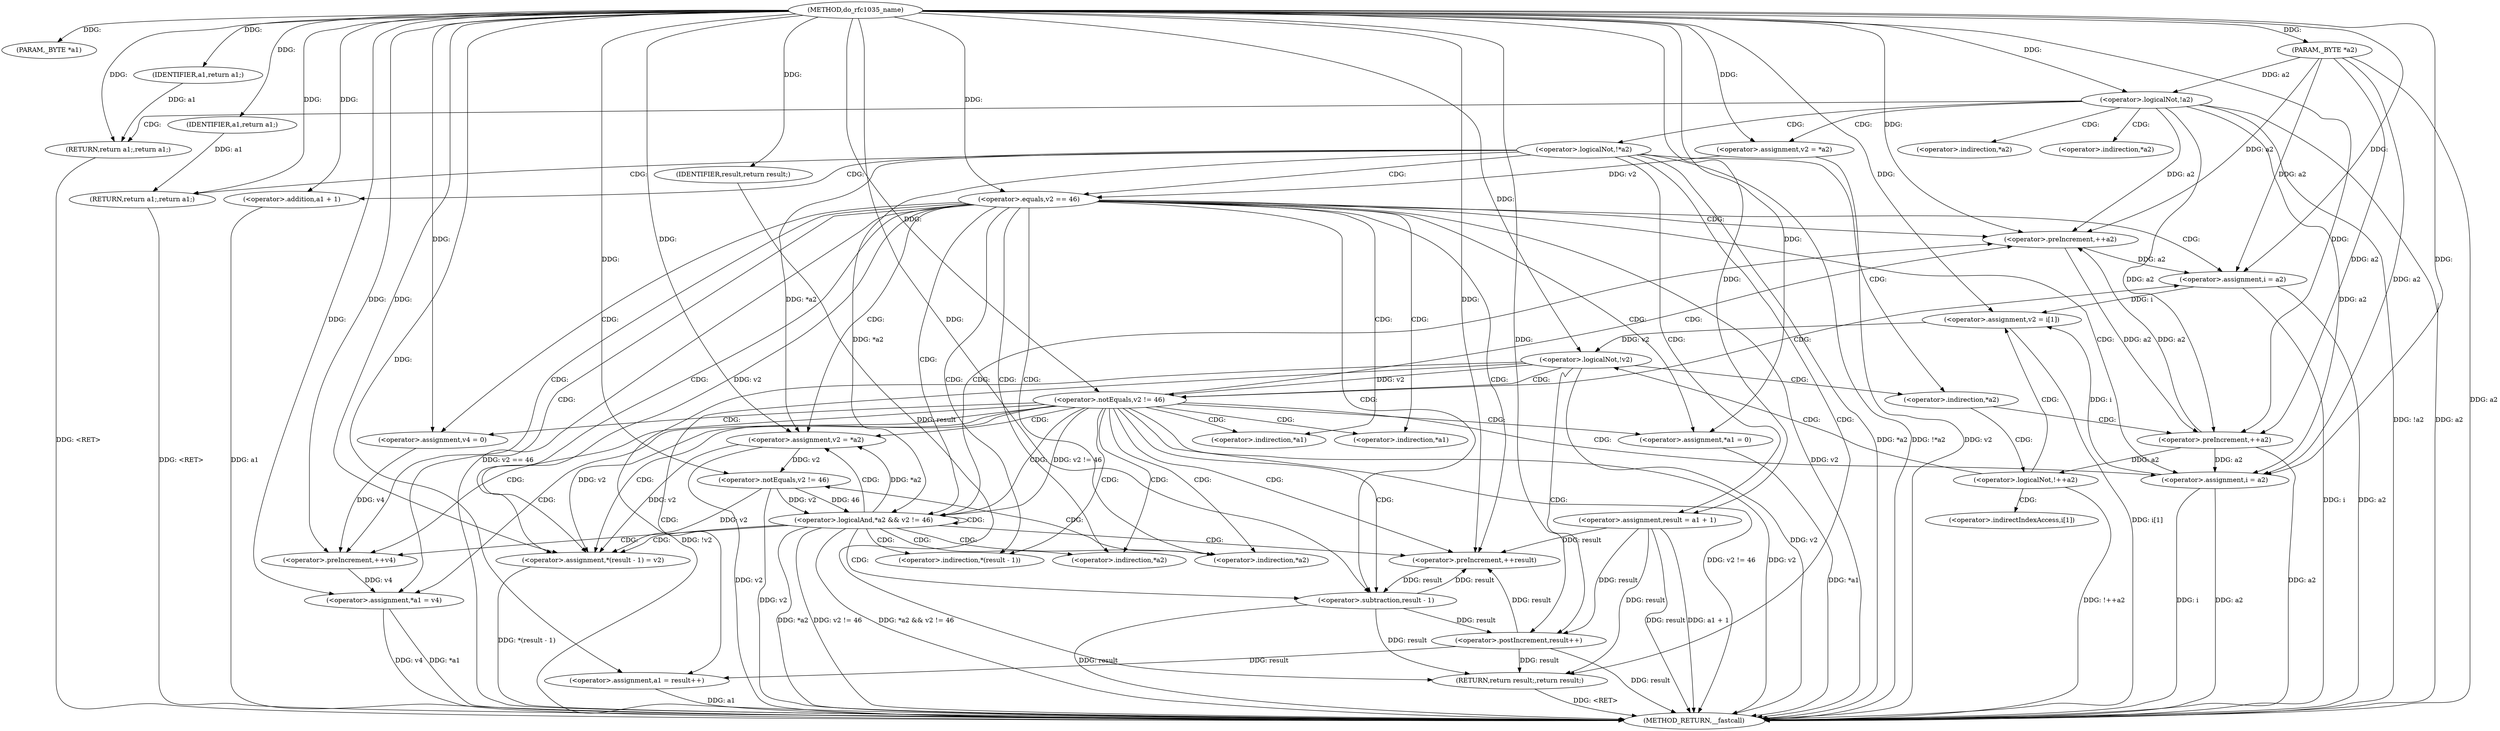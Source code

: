 digraph do_rfc1035_name {  
"1000105" [label = "(METHOD,do_rfc1035_name)" ]
"1000210" [label = "(METHOD_RETURN,__fastcall)" ]
"1000106" [label = "(PARAM,_BYTE *a1)" ]
"1000107" [label = "(PARAM,_BYTE *a2)" ]
"1000114" [label = "(<operator>.logicalNot,!a2)" ]
"1000116" [label = "(RETURN,return a1;,return a1;)" ]
"1000117" [label = "(IDENTIFIER,a1,return a1;)" ]
"1000118" [label = "(<operator>.assignment,v2 = *a2)" ]
"1000123" [label = "(<operator>.logicalNot,!*a2)" ]
"1000126" [label = "(RETURN,return a1;,return a1;)" ]
"1000127" [label = "(IDENTIFIER,a1,return a1;)" ]
"1000128" [label = "(<operator>.assignment,result = a1 + 1)" ]
"1000130" [label = "(<operator>.addition,a1 + 1)" ]
"1000134" [label = "(<operator>.equals,v2 == 46)" ]
"1000139" [label = "(<operator>.assignment,v4 = 0)" ]
"1000144" [label = "(<operator>.preIncrement,++result)" ]
"1000146" [label = "(<operator>.preIncrement,++a2)" ]
"1000148" [label = "(<operator>.assignment,*(result - 1) = v2)" ]
"1000150" [label = "(<operator>.subtraction,result - 1)" ]
"1000154" [label = "(<operator>.assignment,v2 = *a2)" ]
"1000158" [label = "(<operator>.preIncrement,++v4)" ]
"1000160" [label = "(<operator>.logicalAnd,*a2 && v2 != 46)" ]
"1000163" [label = "(<operator>.notEquals,v2 != 46)" ]
"1000166" [label = "(<operator>.assignment,*a1 = v4)" ]
"1000171" [label = "(<operator>.assignment,i = a2)" ]
"1000176" [label = "(<operator>.assignment,*a1 = 0)" ]
"1000182" [label = "(<operator>.logicalNot,!++a2)" ]
"1000183" [label = "(<operator>.preIncrement,++a2)" ]
"1000186" [label = "(<operator>.assignment,v2 = i[1])" ]
"1000192" [label = "(<operator>.logicalNot,!v2)" ]
"1000195" [label = "(<operator>.assignment,a1 = result++)" ]
"1000197" [label = "(<operator>.postIncrement,result++)" ]
"1000200" [label = "(<operator>.notEquals,v2 != 46)" ]
"1000205" [label = "(<operator>.assignment,i = a2)" ]
"1000208" [label = "(RETURN,return result;,return result;)" ]
"1000209" [label = "(IDENTIFIER,result,return result;)" ]
"1000120" [label = "(<operator>.indirection,*a2)" ]
"1000124" [label = "(<operator>.indirection,*a2)" ]
"1000149" [label = "(<operator>.indirection,*(result - 1))" ]
"1000156" [label = "(<operator>.indirection,*a2)" ]
"1000161" [label = "(<operator>.indirection,*a2)" ]
"1000167" [label = "(<operator>.indirection,*a1)" ]
"1000174" [label = "(<operator>.indirection,*a2)" ]
"1000177" [label = "(<operator>.indirection,*a1)" ]
"1000188" [label = "(<operator>.indirectIndexAccess,i[1])" ]
  "1000126" -> "1000210"  [ label = "DDG: <RET>"] 
  "1000116" -> "1000210"  [ label = "DDG: <RET>"] 
  "1000123" -> "1000210"  [ label = "DDG: *a2"] 
  "1000118" -> "1000210"  [ label = "DDG: v2"] 
  "1000205" -> "1000210"  [ label = "DDG: a2"] 
  "1000197" -> "1000210"  [ label = "DDG: result"] 
  "1000114" -> "1000210"  [ label = "DDG: !a2"] 
  "1000163" -> "1000210"  [ label = "DDG: v2"] 
  "1000166" -> "1000210"  [ label = "DDG: *a1"] 
  "1000160" -> "1000210"  [ label = "DDG: *a2"] 
  "1000107" -> "1000210"  [ label = "DDG: a2"] 
  "1000200" -> "1000210"  [ label = "DDG: v2 != 46"] 
  "1000160" -> "1000210"  [ label = "DDG: v2 != 46"] 
  "1000183" -> "1000210"  [ label = "DDG: a2"] 
  "1000134" -> "1000210"  [ label = "DDG: v2 == 46"] 
  "1000128" -> "1000210"  [ label = "DDG: a1 + 1"] 
  "1000148" -> "1000210"  [ label = "DDG: *(result - 1)"] 
  "1000182" -> "1000210"  [ label = "DDG: !++a2"] 
  "1000154" -> "1000210"  [ label = "DDG: v2"] 
  "1000114" -> "1000210"  [ label = "DDG: a2"] 
  "1000192" -> "1000210"  [ label = "DDG: v2"] 
  "1000130" -> "1000210"  [ label = "DDG: a1"] 
  "1000186" -> "1000210"  [ label = "DDG: i[1]"] 
  "1000134" -> "1000210"  [ label = "DDG: v2"] 
  "1000192" -> "1000210"  [ label = "DDG: !v2"] 
  "1000200" -> "1000210"  [ label = "DDG: v2"] 
  "1000205" -> "1000210"  [ label = "DDG: i"] 
  "1000176" -> "1000210"  [ label = "DDG: *a1"] 
  "1000195" -> "1000210"  [ label = "DDG: a1"] 
  "1000166" -> "1000210"  [ label = "DDG: v4"] 
  "1000171" -> "1000210"  [ label = "DDG: a2"] 
  "1000128" -> "1000210"  [ label = "DDG: result"] 
  "1000160" -> "1000210"  [ label = "DDG: *a2 && v2 != 46"] 
  "1000171" -> "1000210"  [ label = "DDG: i"] 
  "1000123" -> "1000210"  [ label = "DDG: !*a2"] 
  "1000150" -> "1000210"  [ label = "DDG: result"] 
  "1000208" -> "1000210"  [ label = "DDG: <RET>"] 
  "1000105" -> "1000106"  [ label = "DDG: "] 
  "1000105" -> "1000107"  [ label = "DDG: "] 
  "1000107" -> "1000114"  [ label = "DDG: a2"] 
  "1000105" -> "1000114"  [ label = "DDG: "] 
  "1000117" -> "1000116"  [ label = "DDG: a1"] 
  "1000105" -> "1000116"  [ label = "DDG: "] 
  "1000105" -> "1000117"  [ label = "DDG: "] 
  "1000105" -> "1000118"  [ label = "DDG: "] 
  "1000127" -> "1000126"  [ label = "DDG: a1"] 
  "1000105" -> "1000126"  [ label = "DDG: "] 
  "1000105" -> "1000127"  [ label = "DDG: "] 
  "1000105" -> "1000128"  [ label = "DDG: "] 
  "1000105" -> "1000130"  [ label = "DDG: "] 
  "1000118" -> "1000134"  [ label = "DDG: v2"] 
  "1000105" -> "1000134"  [ label = "DDG: "] 
  "1000105" -> "1000139"  [ label = "DDG: "] 
  "1000197" -> "1000144"  [ label = "DDG: result"] 
  "1000128" -> "1000144"  [ label = "DDG: result"] 
  "1000150" -> "1000144"  [ label = "DDG: result"] 
  "1000105" -> "1000144"  [ label = "DDG: "] 
  "1000183" -> "1000146"  [ label = "DDG: a2"] 
  "1000114" -> "1000146"  [ label = "DDG: a2"] 
  "1000107" -> "1000146"  [ label = "DDG: a2"] 
  "1000105" -> "1000146"  [ label = "DDG: "] 
  "1000163" -> "1000148"  [ label = "DDG: v2"] 
  "1000154" -> "1000148"  [ label = "DDG: v2"] 
  "1000134" -> "1000148"  [ label = "DDG: v2"] 
  "1000200" -> "1000148"  [ label = "DDG: v2"] 
  "1000105" -> "1000148"  [ label = "DDG: "] 
  "1000144" -> "1000150"  [ label = "DDG: result"] 
  "1000105" -> "1000150"  [ label = "DDG: "] 
  "1000160" -> "1000154"  [ label = "DDG: *a2"] 
  "1000123" -> "1000154"  [ label = "DDG: *a2"] 
  "1000105" -> "1000154"  [ label = "DDG: "] 
  "1000139" -> "1000158"  [ label = "DDG: v4"] 
  "1000105" -> "1000158"  [ label = "DDG: "] 
  "1000123" -> "1000160"  [ label = "DDG: *a2"] 
  "1000163" -> "1000160"  [ label = "DDG: v2"] 
  "1000163" -> "1000160"  [ label = "DDG: 46"] 
  "1000200" -> "1000160"  [ label = "DDG: v2 != 46"] 
  "1000154" -> "1000163"  [ label = "DDG: v2"] 
  "1000105" -> "1000163"  [ label = "DDG: "] 
  "1000158" -> "1000166"  [ label = "DDG: v4"] 
  "1000105" -> "1000166"  [ label = "DDG: "] 
  "1000146" -> "1000171"  [ label = "DDG: a2"] 
  "1000107" -> "1000171"  [ label = "DDG: a2"] 
  "1000105" -> "1000171"  [ label = "DDG: "] 
  "1000105" -> "1000176"  [ label = "DDG: "] 
  "1000183" -> "1000182"  [ label = "DDG: a2"] 
  "1000107" -> "1000183"  [ label = "DDG: a2"] 
  "1000105" -> "1000183"  [ label = "DDG: "] 
  "1000114" -> "1000183"  [ label = "DDG: a2"] 
  "1000146" -> "1000183"  [ label = "DDG: a2"] 
  "1000205" -> "1000186"  [ label = "DDG: i"] 
  "1000171" -> "1000186"  [ label = "DDG: i"] 
  "1000105" -> "1000186"  [ label = "DDG: "] 
  "1000186" -> "1000192"  [ label = "DDG: v2"] 
  "1000105" -> "1000192"  [ label = "DDG: "] 
  "1000105" -> "1000195"  [ label = "DDG: "] 
  "1000197" -> "1000195"  [ label = "DDG: result"] 
  "1000128" -> "1000197"  [ label = "DDG: result"] 
  "1000150" -> "1000197"  [ label = "DDG: result"] 
  "1000105" -> "1000197"  [ label = "DDG: "] 
  "1000192" -> "1000200"  [ label = "DDG: v2"] 
  "1000105" -> "1000200"  [ label = "DDG: "] 
  "1000183" -> "1000205"  [ label = "DDG: a2"] 
  "1000114" -> "1000205"  [ label = "DDG: a2"] 
  "1000107" -> "1000205"  [ label = "DDG: a2"] 
  "1000105" -> "1000205"  [ label = "DDG: "] 
  "1000209" -> "1000208"  [ label = "DDG: result"] 
  "1000197" -> "1000208"  [ label = "DDG: result"] 
  "1000128" -> "1000208"  [ label = "DDG: result"] 
  "1000150" -> "1000208"  [ label = "DDG: result"] 
  "1000105" -> "1000209"  [ label = "DDG: "] 
  "1000114" -> "1000124"  [ label = "CDG: "] 
  "1000114" -> "1000123"  [ label = "CDG: "] 
  "1000114" -> "1000120"  [ label = "CDG: "] 
  "1000114" -> "1000118"  [ label = "CDG: "] 
  "1000114" -> "1000116"  [ label = "CDG: "] 
  "1000123" -> "1000174"  [ label = "CDG: "] 
  "1000123" -> "1000208"  [ label = "CDG: "] 
  "1000123" -> "1000128"  [ label = "CDG: "] 
  "1000123" -> "1000126"  [ label = "CDG: "] 
  "1000123" -> "1000134"  [ label = "CDG: "] 
  "1000123" -> "1000130"  [ label = "CDG: "] 
  "1000134" -> "1000176"  [ label = "CDG: "] 
  "1000134" -> "1000171"  [ label = "CDG: "] 
  "1000134" -> "1000167"  [ label = "CDG: "] 
  "1000134" -> "1000166"  [ label = "CDG: "] 
  "1000134" -> "1000161"  [ label = "CDG: "] 
  "1000134" -> "1000177"  [ label = "CDG: "] 
  "1000134" -> "1000205"  [ label = "CDG: "] 
  "1000134" -> "1000144"  [ label = "CDG: "] 
  "1000134" -> "1000139"  [ label = "CDG: "] 
  "1000134" -> "1000160"  [ label = "CDG: "] 
  "1000134" -> "1000158"  [ label = "CDG: "] 
  "1000134" -> "1000156"  [ label = "CDG: "] 
  "1000134" -> "1000154"  [ label = "CDG: "] 
  "1000134" -> "1000150"  [ label = "CDG: "] 
  "1000134" -> "1000149"  [ label = "CDG: "] 
  "1000134" -> "1000148"  [ label = "CDG: "] 
  "1000134" -> "1000146"  [ label = "CDG: "] 
  "1000160" -> "1000161"  [ label = "CDG: "] 
  "1000160" -> "1000144"  [ label = "CDG: "] 
  "1000160" -> "1000160"  [ label = "CDG: "] 
  "1000160" -> "1000158"  [ label = "CDG: "] 
  "1000160" -> "1000156"  [ label = "CDG: "] 
  "1000160" -> "1000154"  [ label = "CDG: "] 
  "1000160" -> "1000150"  [ label = "CDG: "] 
  "1000160" -> "1000149"  [ label = "CDG: "] 
  "1000160" -> "1000148"  [ label = "CDG: "] 
  "1000160" -> "1000146"  [ label = "CDG: "] 
  "1000161" -> "1000163"  [ label = "CDG: "] 
  "1000174" -> "1000183"  [ label = "CDG: "] 
  "1000174" -> "1000182"  [ label = "CDG: "] 
  "1000182" -> "1000192"  [ label = "CDG: "] 
  "1000182" -> "1000188"  [ label = "CDG: "] 
  "1000182" -> "1000186"  [ label = "CDG: "] 
  "1000192" -> "1000174"  [ label = "CDG: "] 
  "1000192" -> "1000200"  [ label = "CDG: "] 
  "1000192" -> "1000197"  [ label = "CDG: "] 
  "1000192" -> "1000195"  [ label = "CDG: "] 
  "1000200" -> "1000176"  [ label = "CDG: "] 
  "1000200" -> "1000171"  [ label = "CDG: "] 
  "1000200" -> "1000167"  [ label = "CDG: "] 
  "1000200" -> "1000166"  [ label = "CDG: "] 
  "1000200" -> "1000161"  [ label = "CDG: "] 
  "1000200" -> "1000177"  [ label = "CDG: "] 
  "1000200" -> "1000205"  [ label = "CDG: "] 
  "1000200" -> "1000144"  [ label = "CDG: "] 
  "1000200" -> "1000139"  [ label = "CDG: "] 
  "1000200" -> "1000160"  [ label = "CDG: "] 
  "1000200" -> "1000158"  [ label = "CDG: "] 
  "1000200" -> "1000156"  [ label = "CDG: "] 
  "1000200" -> "1000154"  [ label = "CDG: "] 
  "1000200" -> "1000150"  [ label = "CDG: "] 
  "1000200" -> "1000149"  [ label = "CDG: "] 
  "1000200" -> "1000148"  [ label = "CDG: "] 
  "1000200" -> "1000146"  [ label = "CDG: "] 
}
